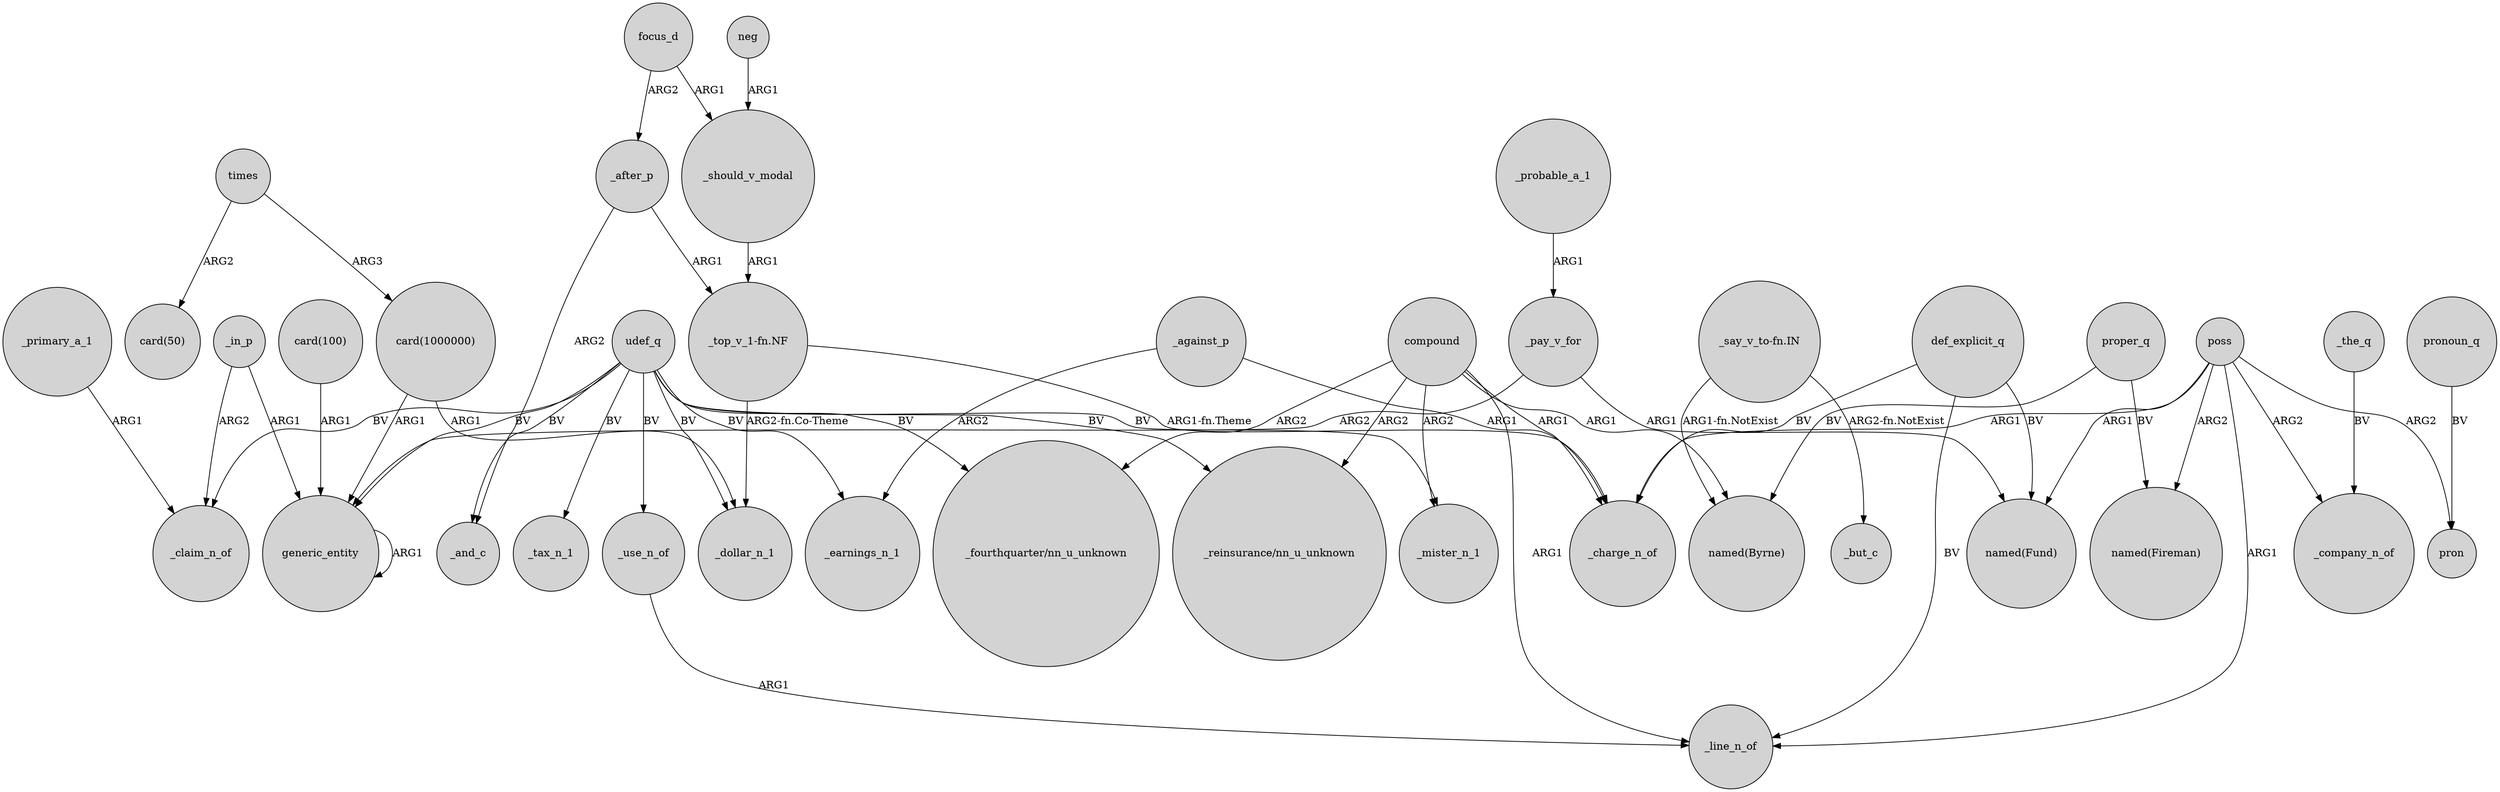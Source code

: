 digraph {
	node [shape=circle style=filled]
	"card(1000000)" -> generic_entity [label=ARG1]
	times -> "card(50)" [label=ARG2]
	proper_q -> "named(Byrne)" [label=BV]
	udef_q -> "_fourthquarter/nn_u_unknown" [label=BV]
	"card(1000000)" -> _dollar_n_1 [label=ARG1]
	"_say_v_to-fn.IN" -> _but_c [label="ARG2-fn.NotExist"]
	_probable_a_1 -> _pay_v_for [label=ARG1]
	udef_q -> generic_entity [label=BV]
	_pay_v_for -> "named(Fund)" [label=ARG1]
	focus_d -> _after_p [label=ARG2]
	poss -> pron [label=ARG2]
	"card(100)" -> generic_entity [label=ARG1]
	def_explicit_q -> _line_n_of [label=BV]
	neg -> _should_v_modal [label=ARG1]
	_after_p -> "_top_v_1-fn.NF" [label=ARG1]
	udef_q -> _use_n_of [label=BV]
	compound -> _mister_n_1 [label=ARG2]
	_against_p -> _earnings_n_1 [label=ARG2]
	udef_q -> _earnings_n_1 [label=BV]
	proper_q -> "named(Fireman)" [label=BV]
	"_say_v_to-fn.IN" -> "named(Byrne)" [label="ARG1-fn.NotExist"]
	udef_q -> _mister_n_1 [label=BV]
	_pay_v_for -> generic_entity [label=ARG2]
	_should_v_modal -> "_top_v_1-fn.NF" [label=ARG1]
	generic_entity -> generic_entity [label=ARG1]
	_the_q -> _company_n_of [label=BV]
	_against_p -> _charge_n_of [label=ARG1]
	udef_q -> _tax_n_1 [label=BV]
	focus_d -> _should_v_modal [label=ARG1]
	pronoun_q -> pron [label=BV]
	compound -> _line_n_of [label=ARG1]
	_primary_a_1 -> _claim_n_of [label=ARG1]
	_use_n_of -> _line_n_of [label=ARG1]
	poss -> _line_n_of [label=ARG1]
	times -> "card(1000000)" [label=ARG3]
	def_explicit_q -> "named(Fund)" [label=BV]
	compound -> _charge_n_of [label=ARG1]
	compound -> "named(Byrne)" [label=ARG1]
	"_top_v_1-fn.NF" -> _charge_n_of [label="ARG1-fn.Theme"]
	compound -> "_reinsurance/nn_u_unknown" [label=ARG2]
	poss -> "named(Fund)" [label=ARG1]
	poss -> _company_n_of [label=ARG2]
	_after_p -> _and_c [label=ARG2]
	_in_p -> generic_entity [label=ARG1]
	poss -> "named(Fireman)" [label=ARG2]
	udef_q -> _claim_n_of [label=BV]
	def_explicit_q -> _charge_n_of [label=BV]
	compound -> "_fourthquarter/nn_u_unknown" [label=ARG2]
	_in_p -> _claim_n_of [label=ARG2]
	udef_q -> _and_c [label=BV]
	udef_q -> "_reinsurance/nn_u_unknown" [label=BV]
	"_top_v_1-fn.NF" -> _dollar_n_1 [label="ARG2-fn.Co-Theme"]
	udef_q -> _dollar_n_1 [label=BV]
	poss -> _charge_n_of [label=ARG1]
}

